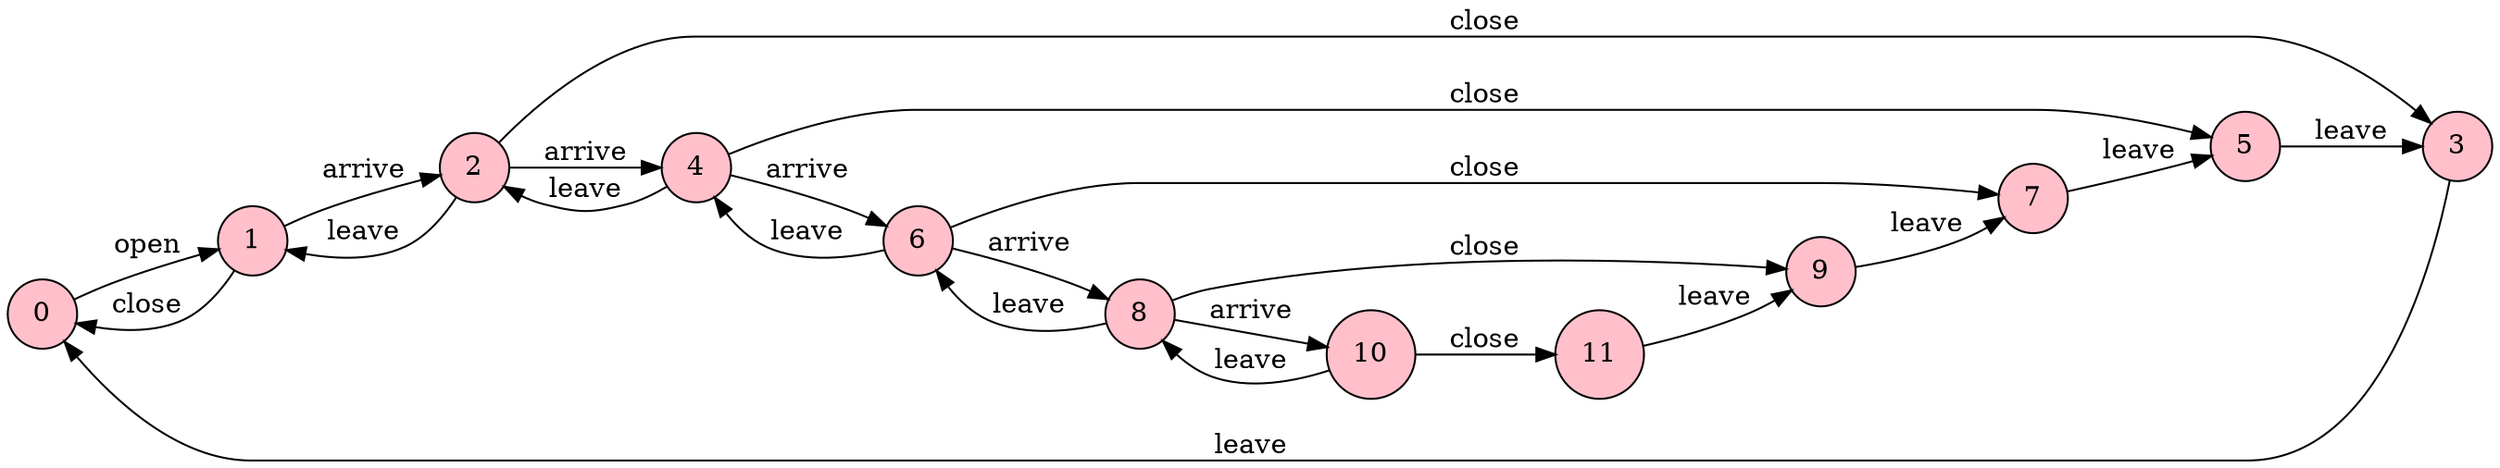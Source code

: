 digraph G {
rankdir = LR;
0 [shape=circle,style=filled, fillcolor=pink];
1 [shape=circle,style=filled, fillcolor=pink];
2 [shape=circle,style=filled, fillcolor=pink];
3 [shape=circle,style=filled, fillcolor=pink];
4 [shape=circle,style=filled, fillcolor=pink];
5 [shape=circle,style=filled, fillcolor=pink];
6 [shape=circle,style=filled, fillcolor=pink];
7 [shape=circle,style=filled, fillcolor=pink];
8 [shape=circle,style=filled, fillcolor=pink];
9 [shape=circle,style=filled, fillcolor=pink];
10 [shape=circle,style=filled, fillcolor=pink];
11 [shape=circle,style=filled, fillcolor=pink];
0 -> 1 [label = "open"];
1 -> 0 [label = "close"];
1 -> 2 [label = "arrive"];
2 -> 1 [label = "leave"];
2 -> 3 [label = "close"];
2 -> 4 [label = "arrive"];
3 -> 0 [label = "leave"];
4 -> 2 [label = "leave"];
4 -> 5 [label = "close"];
4 -> 6 [label = "arrive"];
5 -> 3 [label = "leave"];
6 -> 4 [label = "leave"];
6 -> 7 [label = "close"];
6 -> 8 [label = "arrive"];
7 -> 5 [label = "leave"];
8 -> 6 [label = "leave"];
8 -> 9 [label = "close"];
8 -> 10 [label = "arrive"];
9 -> 7 [label = "leave"];
10 -> 8 [label = "leave"];
10 -> 11 [label = "close"];
11 -> 9 [label = "leave"];
}

